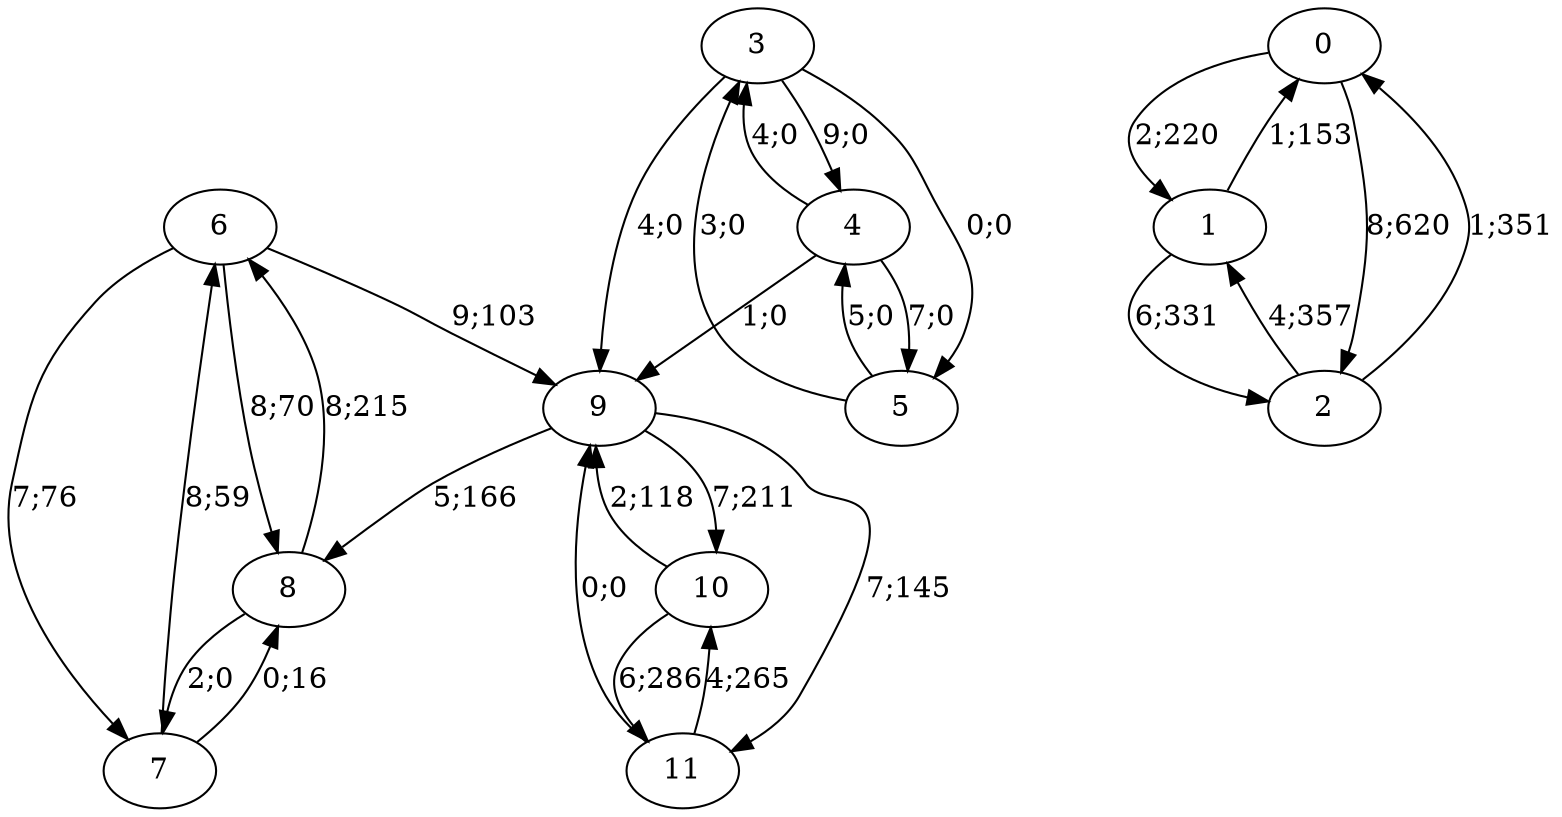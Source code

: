 digraph graph5237 {














6 -> 9 [color=black,label="9;103"]
6 -> 7 [color=black,label="7;76"]
6 -> 8 [color=black,label="8;70"]


7 -> 6 [color=black,label="8;59"]
7 -> 8 [color=black,label="0;16"]


8 -> 6 [color=black,label="8;215"]
8 -> 7 [color=black,label="2;0"]


























9 -> 8 [color=black,label="5;166"]
9 -> 10 [color=black,label="7;211"]
9 -> 11 [color=black,label="7;145"]


10 -> 9 [color=black,label="2;118"]
10 -> 11 [color=black,label="6;286"]


11 -> 9 [color=black,label="0;0"]
11 -> 10 [color=black,label="4;265"]








3 -> 9 [color=black,label="4;0"]
3 -> 4 [color=black,label="9;0"]
3 -> 5 [color=black,label="0;0"]


4 -> 9 [color=black,label="1;0"]
4 -> 3 [color=black,label="4;0"]
4 -> 5 [color=black,label="7;0"]


5 -> 3 [color=black,label="3;0"]
5 -> 4 [color=black,label="5;0"]














0 -> 1 [color=black,label="2;220"]
0 -> 2 [color=black,label="8;620"]


1 -> 0 [color=black,label="1;153"]
1 -> 2 [color=black,label="6;331"]


2 -> 0 [color=black,label="1;351"]
2 -> 1 [color=black,label="4;357"]



















}